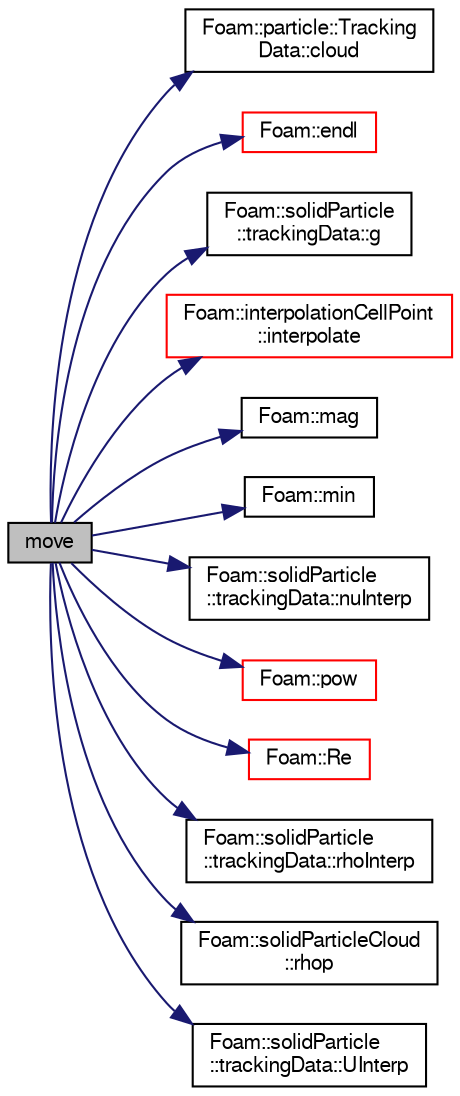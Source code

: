 digraph "move"
{
  bgcolor="transparent";
  edge [fontname="FreeSans",fontsize="10",labelfontname="FreeSans",labelfontsize="10"];
  node [fontname="FreeSans",fontsize="10",shape=record];
  rankdir="LR";
  Node1 [label="move",height=0.2,width=0.4,color="black", fillcolor="grey75", style="filled" fontcolor="black"];
  Node1 -> Node2 [color="midnightblue",fontsize="10",style="solid",fontname="FreeSans"];
  Node2 [label="Foam::particle::Tracking\lData::cloud",height=0.2,width=0.4,color="black",URL="$a02575.html#a75f12c9a2d28ecdfb85a8b1ad8034473",tooltip="Return a reference to the cloud. "];
  Node1 -> Node3 [color="midnightblue",fontsize="10",style="solid",fontname="FreeSans"];
  Node3 [label="Foam::endl",height=0.2,width=0.4,color="red",URL="$a10237.html#a2db8fe02a0d3909e9351bb4275b23ce4",tooltip="Add newline and flush stream. "];
  Node1 -> Node4 [color="midnightblue",fontsize="10",style="solid",fontname="FreeSans"];
  Node4 [label="Foam::solidParticle\l::trackingData::g",height=0.2,width=0.4,color="black",URL="$a02574.html#a31de7081754c4d2723d9228165f66c9d"];
  Node1 -> Node5 [color="midnightblue",fontsize="10",style="solid",fontname="FreeSans"];
  Node5 [label="Foam::interpolationCellPoint\l::interpolate",height=0.2,width=0.4,color="red",URL="$a01119.html#abc137f1878ea56b57299f529b073129a",tooltip="Interpolate field for the given cellPointWeight. "];
  Node1 -> Node6 [color="midnightblue",fontsize="10",style="solid",fontname="FreeSans"];
  Node6 [label="Foam::mag",height=0.2,width=0.4,color="black",URL="$a10237.html#a929da2a3fdcf3dacbbe0487d3a330dae"];
  Node1 -> Node7 [color="midnightblue",fontsize="10",style="solid",fontname="FreeSans"];
  Node7 [label="Foam::min",height=0.2,width=0.4,color="black",URL="$a10237.html#a253e112ad2d56d96230ff39ea7f442dc"];
  Node1 -> Node8 [color="midnightblue",fontsize="10",style="solid",fontname="FreeSans"];
  Node8 [label="Foam::solidParticle\l::trackingData::nuInterp",height=0.2,width=0.4,color="black",URL="$a02574.html#a6d2f857cf728a698ce00dbc084f38586"];
  Node1 -> Node9 [color="midnightblue",fontsize="10",style="solid",fontname="FreeSans"];
  Node9 [label="Foam::pow",height=0.2,width=0.4,color="red",URL="$a10237.html#a7500c8e9d27a442adc75e287de074c7c"];
  Node1 -> Node10 [color="midnightblue",fontsize="10",style="solid",fontname="FreeSans"];
  Node10 [label="Foam::Re",height=0.2,width=0.4,color="red",URL="$a10237.html#affa366970bcbe0f7ccf7c85557a3e12b"];
  Node1 -> Node11 [color="midnightblue",fontsize="10",style="solid",fontname="FreeSans"];
  Node11 [label="Foam::solidParticle\l::trackingData::rhoInterp",height=0.2,width=0.4,color="black",URL="$a02574.html#ae5a7acaf1fefcc61184dc272b6f2c097"];
  Node1 -> Node12 [color="midnightblue",fontsize="10",style="solid",fontname="FreeSans"];
  Node12 [label="Foam::solidParticleCloud\l::rhop",height=0.2,width=0.4,color="black",URL="$a02305.html#a50112173584a53939ee839218f5bd430"];
  Node1 -> Node13 [color="midnightblue",fontsize="10",style="solid",fontname="FreeSans"];
  Node13 [label="Foam::solidParticle\l::trackingData::UInterp",height=0.2,width=0.4,color="black",URL="$a02574.html#a15f4d96ef364cb773f923f51919d873c"];
}
